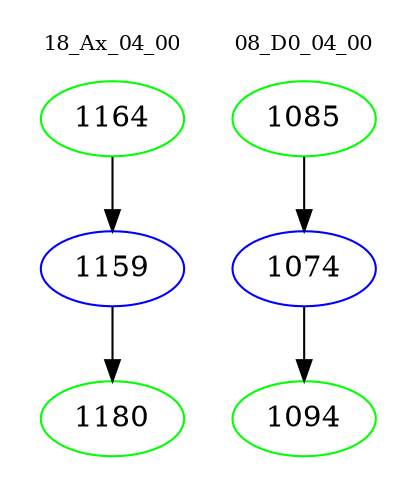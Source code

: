 digraph{
subgraph cluster_0 {
color = white
label = "18_Ax_04_00";
fontsize=10;
T0_1164 [label="1164", color="green"]
T0_1164 -> T0_1159 [color="black"]
T0_1159 [label="1159", color="blue"]
T0_1159 -> T0_1180 [color="black"]
T0_1180 [label="1180", color="green"]
}
subgraph cluster_1 {
color = white
label = "08_D0_04_00";
fontsize=10;
T1_1085 [label="1085", color="green"]
T1_1085 -> T1_1074 [color="black"]
T1_1074 [label="1074", color="blue"]
T1_1074 -> T1_1094 [color="black"]
T1_1094 [label="1094", color="green"]
}
}
